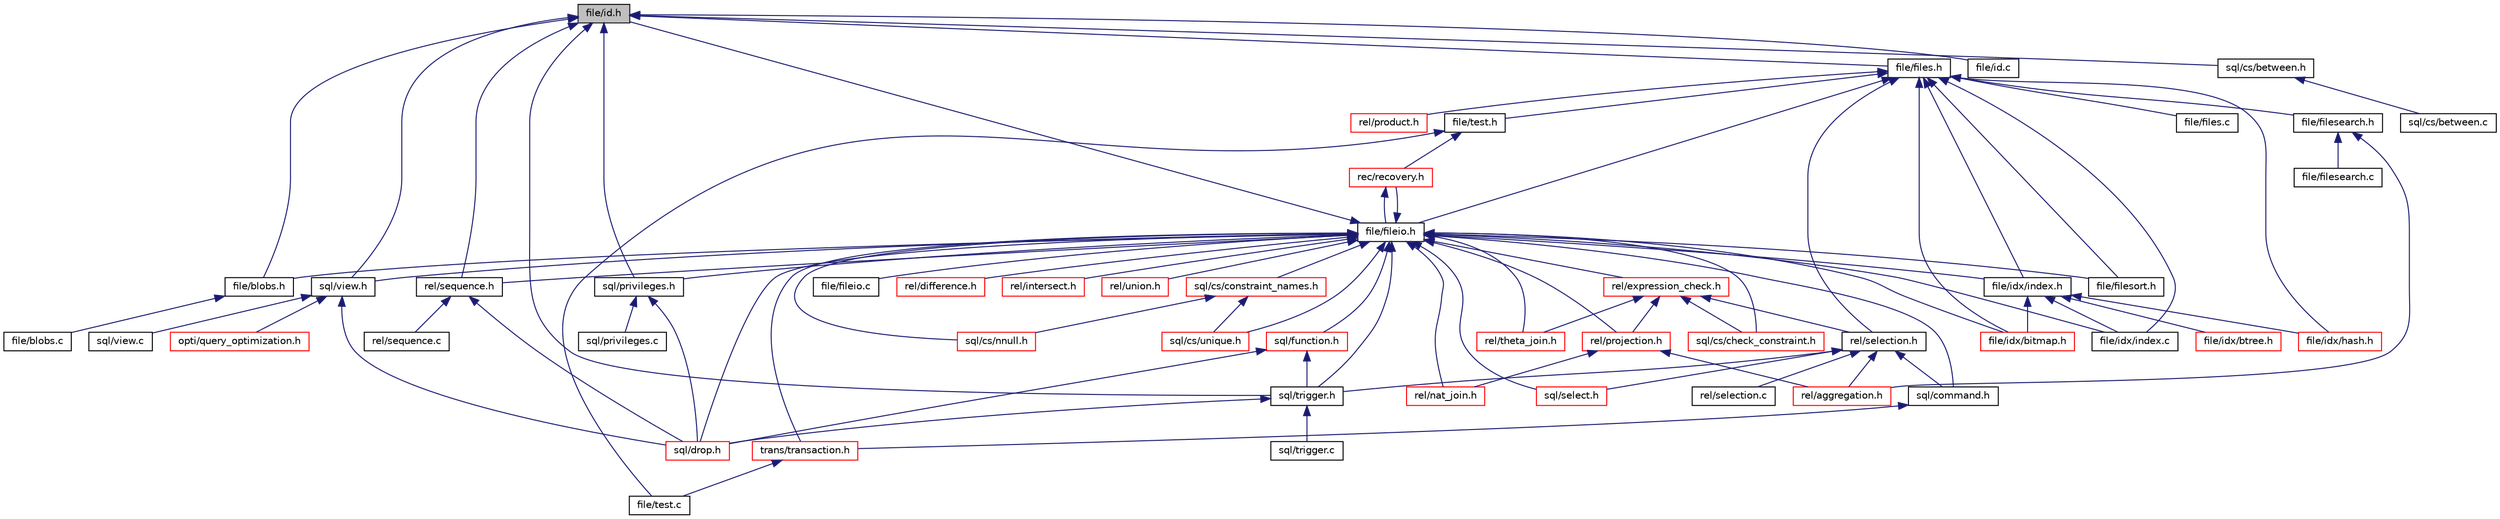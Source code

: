 digraph "file/id.h"
{
  bgcolor="transparent";
  edge [fontname="Helvetica",fontsize="10",labelfontname="Helvetica",labelfontsize="10"];
  node [fontname="Helvetica",fontsize="10",shape=record];
  Node1 [label="file/id.h",height=0.2,width=0.4,color="black", fillcolor="grey75", style="filled" fontcolor="black"];
  Node1 -> Node2 [dir="back",color="midnightblue",fontsize="10",style="solid"];
  Node2 [label="file/files.h",height=0.2,width=0.4,color="black",URL="$files_8h.html"];
  Node2 -> Node3 [dir="back",color="midnightblue",fontsize="10",style="solid"];
  Node3 [label="file/test.h",height=0.2,width=0.4,color="black",URL="$test_8h.html"];
  Node3 -> Node4 [dir="back",color="midnightblue",fontsize="10",style="solid"];
  Node4 [label="rec/recovery.h",height=0.2,width=0.4,color="red",URL="$recovery_8h_source.html"];
  Node4 -> Node5 [dir="back",color="midnightblue",fontsize="10",style="solid"];
  Node5 [label="file/fileio.h",height=0.2,width=0.4,color="black",URL="$fileio_8h.html"];
  Node5 -> Node6 [dir="back",color="midnightblue",fontsize="10",style="solid"];
  Node6 [label="file/blobs.h",height=0.2,width=0.4,color="black",URL="$blobs_8h.html"];
  Node6 -> Node7 [dir="back",color="midnightblue",fontsize="10",style="solid"];
  Node7 [label="file/blobs.c",height=0.2,width=0.4,color="black",URL="$blobs_8c.html"];
  Node5 -> Node4 [dir="back",color="midnightblue",fontsize="10",style="solid"];
  Node5 -> Node1 [dir="back",color="midnightblue",fontsize="10",style="solid"];
  Node5 -> Node8 [dir="back",color="midnightblue",fontsize="10",style="solid"];
  Node8 [label="file/fileio.c",height=0.2,width=0.4,color="black",URL="$fileio_8c.html"];
  Node5 -> Node9 [dir="back",color="midnightblue",fontsize="10",style="solid"];
  Node9 [label="file/filesort.h",height=0.2,width=0.4,color="black",URL="$filesort_8h.html"];
  Node5 -> Node10 [dir="back",color="midnightblue",fontsize="10",style="solid"];
  Node10 [label="sql/command.h",height=0.2,width=0.4,color="black",URL="$command_8h_source.html"];
  Node10 -> Node11 [dir="back",color="midnightblue",fontsize="10",style="solid"];
  Node11 [label="trans/transaction.h",height=0.2,width=0.4,color="red",URL="$transaction_8h.html"];
  Node11 -> Node12 [dir="back",color="midnightblue",fontsize="10",style="solid"];
  Node12 [label="file/test.c",height=0.2,width=0.4,color="black",URL="$test_8c.html"];
  Node5 -> Node13 [dir="back",color="midnightblue",fontsize="10",style="solid"];
  Node13 [label="rel/expression_check.h",height=0.2,width=0.4,color="red",URL="$expression__check_8h.html"];
  Node13 -> Node14 [dir="back",color="midnightblue",fontsize="10",style="solid"];
  Node14 [label="rel/selection.h",height=0.2,width=0.4,color="black",URL="$selection_8h.html"];
  Node14 -> Node10 [dir="back",color="midnightblue",fontsize="10",style="solid"];
  Node14 -> Node15 [dir="back",color="midnightblue",fontsize="10",style="solid"];
  Node15 [label="rel/aggregation.h",height=0.2,width=0.4,color="red",URL="$aggregation_8h.html"];
  Node14 -> Node16 [dir="back",color="midnightblue",fontsize="10",style="solid"];
  Node16 [label="rel/selection.c",height=0.2,width=0.4,color="black",URL="$selection_8c.html"];
  Node14 -> Node17 [dir="back",color="midnightblue",fontsize="10",style="solid"];
  Node17 [label="sql/trigger.h",height=0.2,width=0.4,color="black",URL="$trigger_8h.html"];
  Node17 -> Node18 [dir="back",color="midnightblue",fontsize="10",style="solid"];
  Node18 [label="sql/drop.h",height=0.2,width=0.4,color="red",URL="$drop_8h.html"];
  Node17 -> Node19 [dir="back",color="midnightblue",fontsize="10",style="solid"];
  Node19 [label="sql/trigger.c",height=0.2,width=0.4,color="black",URL="$trigger_8c.html"];
  Node14 -> Node20 [dir="back",color="midnightblue",fontsize="10",style="solid"];
  Node20 [label="sql/select.h",height=0.2,width=0.4,color="red",URL="$select_8h_source.html"];
  Node13 -> Node21 [dir="back",color="midnightblue",fontsize="10",style="solid"];
  Node21 [label="sql/cs/check_constraint.h",height=0.2,width=0.4,color="red",URL="$check__constraint_8h.html"];
  Node13 -> Node22 [dir="back",color="midnightblue",fontsize="10",style="solid"];
  Node22 [label="rel/projection.h",height=0.2,width=0.4,color="red",URL="$projection_8h.html"];
  Node22 -> Node15 [dir="back",color="midnightblue",fontsize="10",style="solid"];
  Node22 -> Node23 [dir="back",color="midnightblue",fontsize="10",style="solid"];
  Node23 [label="rel/nat_join.h",height=0.2,width=0.4,color="red",URL="$nat__join_8h.html"];
  Node13 -> Node24 [dir="back",color="midnightblue",fontsize="10",style="solid"];
  Node24 [label="rel/theta_join.h",height=0.2,width=0.4,color="red",URL="$theta__join_8h.html"];
  Node5 -> Node11 [dir="back",color="midnightblue",fontsize="10",style="solid"];
  Node5 -> Node25 [dir="back",color="midnightblue",fontsize="10",style="solid"];
  Node25 [label="file/idx/index.h",height=0.2,width=0.4,color="black",URL="$index_8h.html"];
  Node25 -> Node26 [dir="back",color="midnightblue",fontsize="10",style="solid"];
  Node26 [label="file/idx/bitmap.h",height=0.2,width=0.4,color="red",URL="$bitmap_8h.html"];
  Node25 -> Node27 [dir="back",color="midnightblue",fontsize="10",style="solid"];
  Node27 [label="file/idx/btree.h",height=0.2,width=0.4,color="red",URL="$btree_8h.html"];
  Node25 -> Node28 [dir="back",color="midnightblue",fontsize="10",style="solid"];
  Node28 [label="file/idx/hash.h",height=0.2,width=0.4,color="red",URL="$hash_8h.html"];
  Node25 -> Node29 [dir="back",color="midnightblue",fontsize="10",style="solid"];
  Node29 [label="file/idx/index.c",height=0.2,width=0.4,color="black",URL="$index_8c.html"];
  Node5 -> Node26 [dir="back",color="midnightblue",fontsize="10",style="solid"];
  Node5 -> Node29 [dir="back",color="midnightblue",fontsize="10",style="solid"];
  Node5 -> Node21 [dir="back",color="midnightblue",fontsize="10",style="solid"];
  Node5 -> Node30 [dir="back",color="midnightblue",fontsize="10",style="solid"];
  Node30 [label="sql/cs/constraint_names.h",height=0.2,width=0.4,color="red",URL="$constraint__names_8h.html"];
  Node30 -> Node31 [dir="back",color="midnightblue",fontsize="10",style="solid"];
  Node31 [label="sql/cs/nnull.h",height=0.2,width=0.4,color="red",URL="$nnull_8h.html"];
  Node30 -> Node32 [dir="back",color="midnightblue",fontsize="10",style="solid"];
  Node32 [label="sql/cs/unique.h",height=0.2,width=0.4,color="red",URL="$unique_8h.html"];
  Node5 -> Node31 [dir="back",color="midnightblue",fontsize="10",style="solid"];
  Node5 -> Node32 [dir="back",color="midnightblue",fontsize="10",style="solid"];
  Node5 -> Node33 [dir="back",color="midnightblue",fontsize="10",style="solid"];
  Node33 [label="sql/view.h",height=0.2,width=0.4,color="black",URL="$view_8h_source.html"];
  Node33 -> Node34 [dir="back",color="midnightblue",fontsize="10",style="solid"];
  Node34 [label="opti/query_optimization.h",height=0.2,width=0.4,color="red",URL="$query__optimization_8h.html"];
  Node33 -> Node18 [dir="back",color="midnightblue",fontsize="10",style="solid"];
  Node33 -> Node35 [dir="back",color="midnightblue",fontsize="10",style="solid"];
  Node35 [label="sql/view.c",height=0.2,width=0.4,color="black",URL="$view_8c.html"];
  Node5 -> Node22 [dir="back",color="midnightblue",fontsize="10",style="solid"];
  Node5 -> Node36 [dir="back",color="midnightblue",fontsize="10",style="solid"];
  Node36 [label="rel/difference.h",height=0.2,width=0.4,color="red",URL="$difference_8h.html"];
  Node5 -> Node37 [dir="back",color="midnightblue",fontsize="10",style="solid"];
  Node37 [label="rel/intersect.h",height=0.2,width=0.4,color="red",URL="$intersect_8h.html"];
  Node5 -> Node23 [dir="back",color="midnightblue",fontsize="10",style="solid"];
  Node5 -> Node38 [dir="back",color="midnightblue",fontsize="10",style="solid"];
  Node38 [label="rel/sequence.h",height=0.2,width=0.4,color="black",URL="$sequence_8h.html"];
  Node38 -> Node39 [dir="back",color="midnightblue",fontsize="10",style="solid"];
  Node39 [label="rel/sequence.c",height=0.2,width=0.4,color="black",URL="$sequence_8c.html"];
  Node38 -> Node18 [dir="back",color="midnightblue",fontsize="10",style="solid"];
  Node5 -> Node24 [dir="back",color="midnightblue",fontsize="10",style="solid"];
  Node5 -> Node40 [dir="back",color="midnightblue",fontsize="10",style="solid"];
  Node40 [label="rel/union.h",height=0.2,width=0.4,color="red",URL="$union_8h.html"];
  Node5 -> Node18 [dir="back",color="midnightblue",fontsize="10",style="solid"];
  Node5 -> Node17 [dir="back",color="midnightblue",fontsize="10",style="solid"];
  Node5 -> Node41 [dir="back",color="midnightblue",fontsize="10",style="solid"];
  Node41 [label="sql/function.h",height=0.2,width=0.4,color="red",URL="$function_8h.html"];
  Node41 -> Node17 [dir="back",color="midnightblue",fontsize="10",style="solid"];
  Node41 -> Node18 [dir="back",color="midnightblue",fontsize="10",style="solid"];
  Node5 -> Node42 [dir="back",color="midnightblue",fontsize="10",style="solid"];
  Node42 [label="sql/privileges.h",height=0.2,width=0.4,color="black",URL="$privileges_8h_source.html"];
  Node42 -> Node18 [dir="back",color="midnightblue",fontsize="10",style="solid"];
  Node42 -> Node43 [dir="back",color="midnightblue",fontsize="10",style="solid"];
  Node43 [label="sql/privileges.c",height=0.2,width=0.4,color="black",URL="$privileges_8c.html"];
  Node5 -> Node20 [dir="back",color="midnightblue",fontsize="10",style="solid"];
  Node3 -> Node12 [dir="back",color="midnightblue",fontsize="10",style="solid"];
  Node2 -> Node5 [dir="back",color="midnightblue",fontsize="10",style="solid"];
  Node2 -> Node44 [dir="back",color="midnightblue",fontsize="10",style="solid"];
  Node44 [label="file/files.c",height=0.2,width=0.4,color="black",URL="$files_8c.html"];
  Node2 -> Node45 [dir="back",color="midnightblue",fontsize="10",style="solid"];
  Node45 [label="file/filesearch.h",height=0.2,width=0.4,color="black",URL="$filesearch_8h.html"];
  Node45 -> Node46 [dir="back",color="midnightblue",fontsize="10",style="solid"];
  Node46 [label="file/filesearch.c",height=0.2,width=0.4,color="black",URL="$filesearch_8c.html"];
  Node45 -> Node15 [dir="back",color="midnightblue",fontsize="10",style="solid"];
  Node2 -> Node9 [dir="back",color="midnightblue",fontsize="10",style="solid"];
  Node2 -> Node14 [dir="back",color="midnightblue",fontsize="10",style="solid"];
  Node2 -> Node25 [dir="back",color="midnightblue",fontsize="10",style="solid"];
  Node2 -> Node26 [dir="back",color="midnightblue",fontsize="10",style="solid"];
  Node2 -> Node28 [dir="back",color="midnightblue",fontsize="10",style="solid"];
  Node2 -> Node29 [dir="back",color="midnightblue",fontsize="10",style="solid"];
  Node2 -> Node47 [dir="back",color="midnightblue",fontsize="10",style="solid"];
  Node47 [label="rel/product.h",height=0.2,width=0.4,color="red",URL="$product_8h.html"];
  Node1 -> Node6 [dir="back",color="midnightblue",fontsize="10",style="solid"];
  Node1 -> Node48 [dir="back",color="midnightblue",fontsize="10",style="solid"];
  Node48 [label="file/id.c",height=0.2,width=0.4,color="black",URL="$id_8c.html"];
  Node1 -> Node49 [dir="back",color="midnightblue",fontsize="10",style="solid"];
  Node49 [label="sql/cs/between.h",height=0.2,width=0.4,color="black",URL="$between_8h.html"];
  Node49 -> Node50 [dir="back",color="midnightblue",fontsize="10",style="solid"];
  Node50 [label="sql/cs/between.c",height=0.2,width=0.4,color="black",URL="$between_8c.html"];
  Node1 -> Node33 [dir="back",color="midnightblue",fontsize="10",style="solid"];
  Node1 -> Node38 [dir="back",color="midnightblue",fontsize="10",style="solid"];
  Node1 -> Node17 [dir="back",color="midnightblue",fontsize="10",style="solid"];
  Node1 -> Node42 [dir="back",color="midnightblue",fontsize="10",style="solid"];
}
